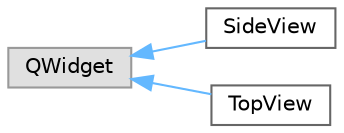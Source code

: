 digraph "Graphical Class Hierarchy"
{
 // LATEX_PDF_SIZE
  bgcolor="transparent";
  edge [fontname=Helvetica,fontsize=10,labelfontname=Helvetica,labelfontsize=10];
  node [fontname=Helvetica,fontsize=10,shape=box,height=0.2,width=0.4];
  rankdir="LR";
  Node0 [id="Node000000",label="QWidget",height=0.2,width=0.4,color="grey60", fillcolor="#E0E0E0", style="filled",tooltip=" "];
  Node0 -> Node1 [id="edge6_Node000000_Node000001",dir="back",color="steelblue1",style="solid",tooltip=" "];
  Node1 [id="Node000001",label="SideView",height=0.2,width=0.4,color="grey40", fillcolor="white", style="filled",URL="$classSideView.html",tooltip="Klasa do wyświetlania jednej nogi robota w widoku z boku."];
  Node0 -> Node2 [id="edge7_Node000000_Node000002",dir="back",color="steelblue1",style="solid",tooltip=" "];
  Node2 [id="Node000002",label="TopView",height=0.2,width=0.4,color="grey40", fillcolor="white", style="filled",URL="$classTopView.html",tooltip="Rzut z góry – wizualizacja ustawienia bioder wszystkich nóg."];
}

